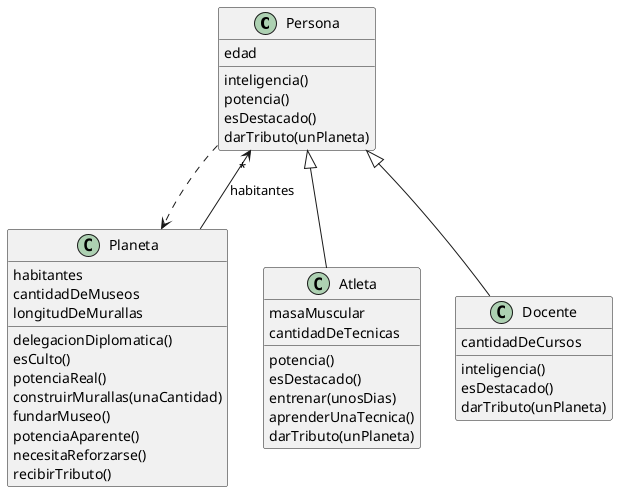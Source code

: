 @startuml
class Persona {
	edad
	
	inteligencia()
	potencia()
	esDestacado()
	darTributo(unPlaneta)
}

Persona ..> Planeta

class Atleta extends Persona {
	masaMuscular
	cantidadDeTecnicas
	
	potencia()
	esDestacado()
	entrenar(unosDias)
	aprenderUnaTecnica()
	darTributo(unPlaneta)
}
	
class Docente extends Persona {
	cantidadDeCursos
	 
	inteligencia()
	esDestacado()
	darTributo(unPlaneta)
}

class Planeta {
	habitantes
	cantidadDeMuseos
	longitudDeMurallas
	
	delegacionDiplomatica()
	esCulto()
	potenciaReal()
	construirMurallas(unaCantidad)
	fundarMuseo()
	potenciaAparente()
	necesitaReforzarse()
	recibirTributo()
}

Planeta -->"*"Persona : habitantes

@enduml